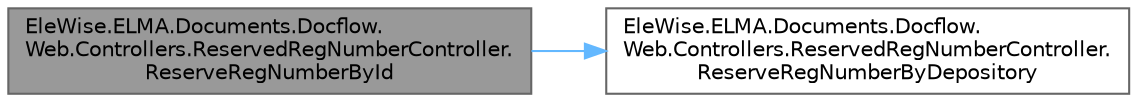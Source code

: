 digraph "EleWise.ELMA.Documents.Docflow.Web.Controllers.ReservedRegNumberController.ReserveRegNumberById"
{
 // LATEX_PDF_SIZE
  bgcolor="transparent";
  edge [fontname=Helvetica,fontsize=10,labelfontname=Helvetica,labelfontsize=10];
  node [fontname=Helvetica,fontsize=10,shape=box,height=0.2,width=0.4];
  rankdir="LR";
  Node1 [id="Node000001",label="EleWise.ELMA.Documents.Docflow.\lWeb.Controllers.ReservedRegNumberController.\lReserveRegNumberById",height=0.2,width=0.4,color="gray40", fillcolor="grey60", style="filled", fontcolor="black",tooltip="Резервирование номера по id дела"];
  Node1 -> Node2 [id="edge1_Node000001_Node000002",color="steelblue1",style="solid",tooltip=" "];
  Node2 [id="Node000002",label="EleWise.ELMA.Documents.Docflow.\lWeb.Controllers.ReservedRegNumberController.\lReserveRegNumberByDepository",height=0.2,width=0.4,color="grey40", fillcolor="white", style="filled",URL="$class_ele_wise_1_1_e_l_m_a_1_1_documents_1_1_docflow_1_1_web_1_1_controllers_1_1_reserved_reg_number_controller.html#a64b7e9d4dc096c686cf85fd0b75ca8ab",tooltip="Резервирование номера по делу"];
}
